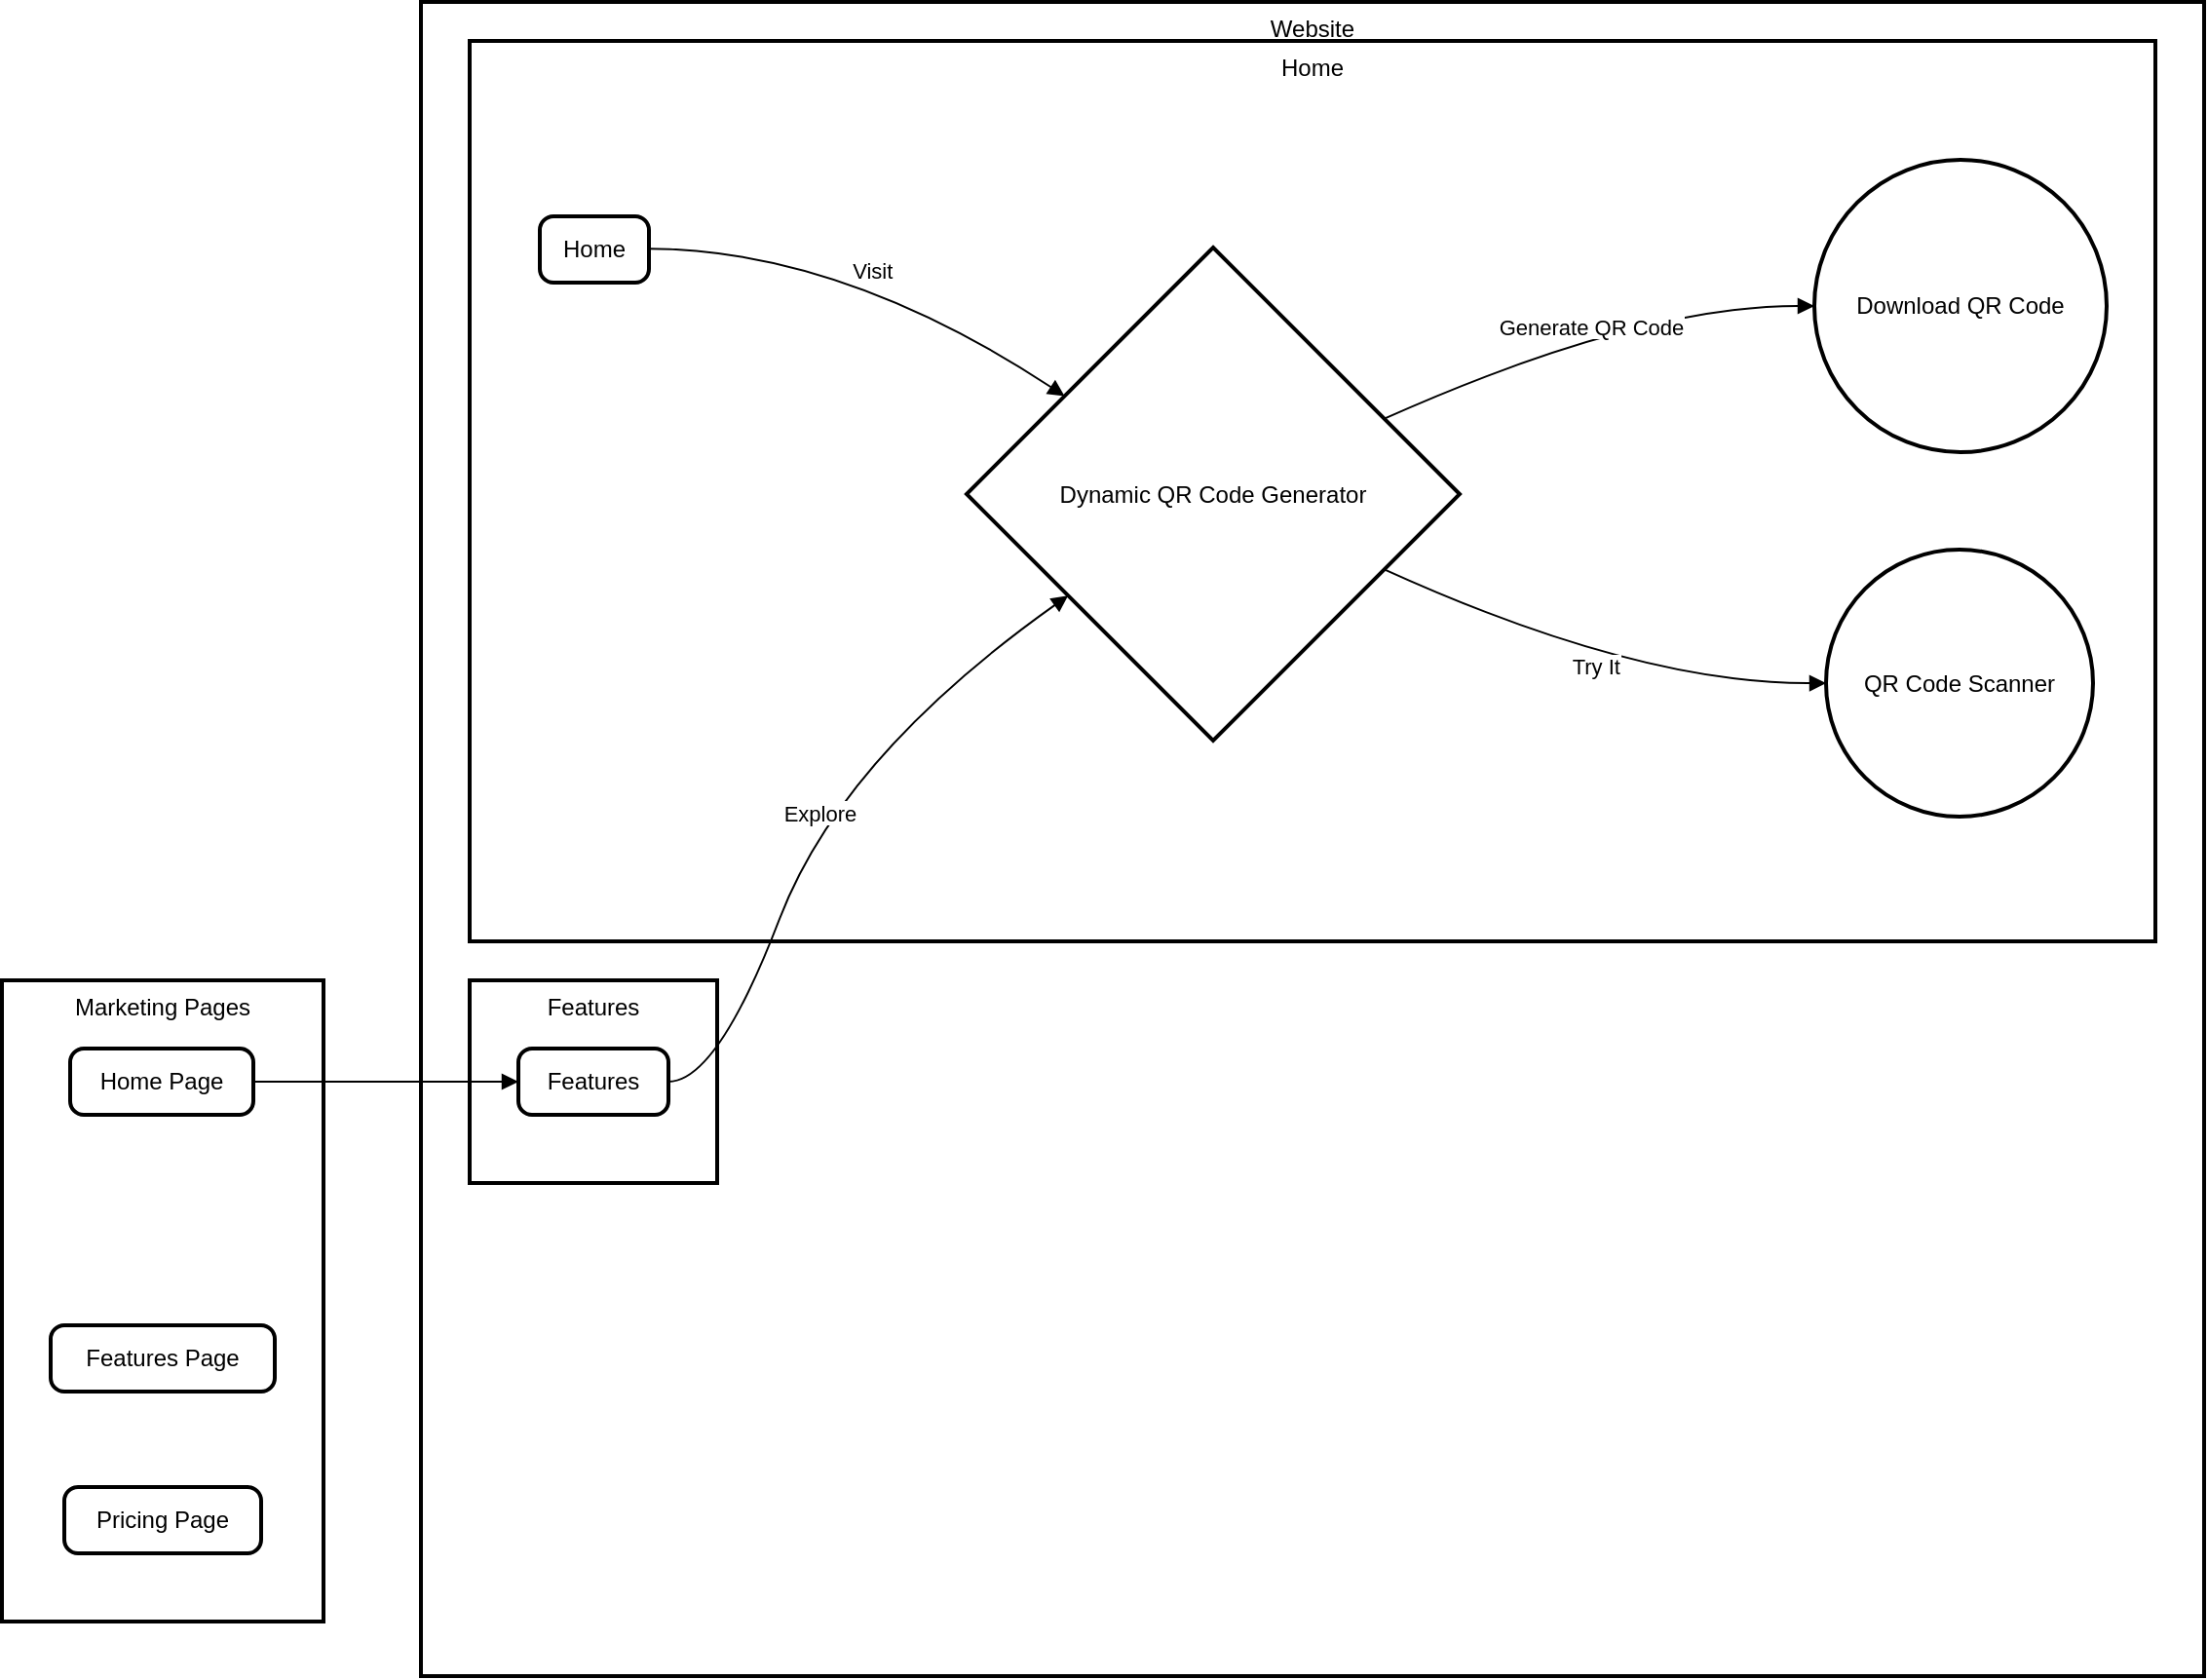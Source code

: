 <mxfile version="24.7.12">
  <diagram name="Page-1" id="xm0qqevYfB8CA88mfpXX">
    <mxGraphModel dx="2504" dy="2050" grid="1" gridSize="10" guides="1" tooltips="1" connect="1" arrows="1" fold="1" page="1" pageScale="1" pageWidth="827" pageHeight="1169" math="0" shadow="0">
      <root>
        <mxCell id="0" />
        <mxCell id="1" parent="0" />
        <mxCell id="2" value="Marketing Pages" style="whiteSpace=wrap;strokeWidth=2;verticalAlign=top;" parent="1" vertex="1">
          <mxGeometry y="502" width="165" height="329" as="geometry" />
        </mxCell>
        <mxCell id="3" value="Home Page" style="rounded=1;absoluteArcSize=1;arcSize=14;whiteSpace=wrap;strokeWidth=2;" parent="1" vertex="1">
          <mxGeometry x="35" y="537" width="94" height="34" as="geometry" />
        </mxCell>
        <mxCell id="4" value="Features Page" style="rounded=1;absoluteArcSize=1;arcSize=14;whiteSpace=wrap;strokeWidth=2;" parent="1" vertex="1">
          <mxGeometry x="25" y="679" width="115" height="34" as="geometry" />
        </mxCell>
        <mxCell id="5" value="Pricing Page" style="rounded=1;absoluteArcSize=1;arcSize=14;whiteSpace=wrap;strokeWidth=2;" parent="1" vertex="1">
          <mxGeometry x="32" y="762" width="101" height="34" as="geometry" />
        </mxCell>
        <mxCell id="6" value="Website" style="whiteSpace=wrap;strokeWidth=2;verticalAlign=top;" parent="1" vertex="1">
          <mxGeometry x="215" width="915" height="859" as="geometry" />
        </mxCell>
        <mxCell id="7" value="Home" style="whiteSpace=wrap;strokeWidth=2;verticalAlign=top;" parent="1" vertex="1">
          <mxGeometry x="240" y="20" width="865" height="462" as="geometry" />
        </mxCell>
        <mxCell id="8" value="Features" style="whiteSpace=wrap;strokeWidth=2;verticalAlign=top;" parent="1" vertex="1">
          <mxGeometry x="240" y="502" width="127" height="104" as="geometry" />
        </mxCell>
        <mxCell id="13" value="Features" style="rounded=1;absoluteArcSize=1;arcSize=14;whiteSpace=wrap;strokeWidth=2;" parent="1" vertex="1">
          <mxGeometry x="265" y="537" width="77" height="34" as="geometry" />
        </mxCell>
        <mxCell id="14" value="Dynamic QR Code Generator" style="rhombus;strokeWidth=2;whiteSpace=wrap;" parent="1" vertex="1">
          <mxGeometry x="495" y="126" width="253" height="253" as="geometry" />
        </mxCell>
        <mxCell id="15" value="Home" style="rounded=1;absoluteArcSize=1;arcSize=14;whiteSpace=wrap;strokeWidth=2;" parent="1" vertex="1">
          <mxGeometry x="276" y="110" width="56" height="34" as="geometry" />
        </mxCell>
        <mxCell id="16" value="Download QR Code" style="ellipse;aspect=fixed;strokeWidth=2;whiteSpace=wrap;" parent="1" vertex="1">
          <mxGeometry x="930" y="81" width="150" height="150" as="geometry" />
        </mxCell>
        <mxCell id="17" value="QR Code Scanner" style="ellipse;aspect=fixed;strokeWidth=2;whiteSpace=wrap;" parent="1" vertex="1">
          <mxGeometry x="936" y="281" width="137" height="137" as="geometry" />
        </mxCell>
        <mxCell id="18" value="Visit" style="curved=1;startArrow=none;endArrow=block;exitX=1;exitY=0.49;entryX=0;entryY=0.17;" parent="1" source="15" target="14" edge="1">
          <mxGeometry relative="1" as="geometry">
            <Array as="points">
              <mxPoint x="431" y="127" />
            </Array>
          </mxGeometry>
        </mxCell>
        <mxCell id="19" value="Generate QR Code" style="curved=1;startArrow=none;endArrow=block;exitX=1;exitY=0.28;entryX=0;entryY=0.5;" parent="1" source="14" target="16" edge="1">
          <mxGeometry relative="1" as="geometry">
            <Array as="points">
              <mxPoint x="839" y="156" />
            </Array>
          </mxGeometry>
        </mxCell>
        <mxCell id="20" value="Try It" style="curved=1;startArrow=none;endArrow=block;exitX=1;exitY=0.72;entryX=0;entryY=0.5;" parent="1" source="14" target="17" edge="1">
          <mxGeometry relative="1" as="geometry">
            <Array as="points">
              <mxPoint x="839" y="350" />
            </Array>
          </mxGeometry>
        </mxCell>
        <mxCell id="21" value="Explore" style="curved=1;startArrow=none;endArrow=block;exitX=1.01;exitY=0.5;entryX=0;entryY=0.85;" parent="1" source="13" target="14" edge="1">
          <mxGeometry relative="1" as="geometry">
            <Array as="points">
              <mxPoint x="367" y="554" />
              <mxPoint x="431" y="387" />
            </Array>
          </mxGeometry>
        </mxCell>
        <mxCell id="24" value="" style="curved=1;startArrow=none;endArrow=block;exitX=1.01;exitY=0.5;entryX=0;entryY=0.5;" parent="1" source="3" target="13" edge="1">
          <mxGeometry relative="1" as="geometry">
            <Array as="points" />
          </mxGeometry>
        </mxCell>
      </root>
    </mxGraphModel>
  </diagram>
</mxfile>

